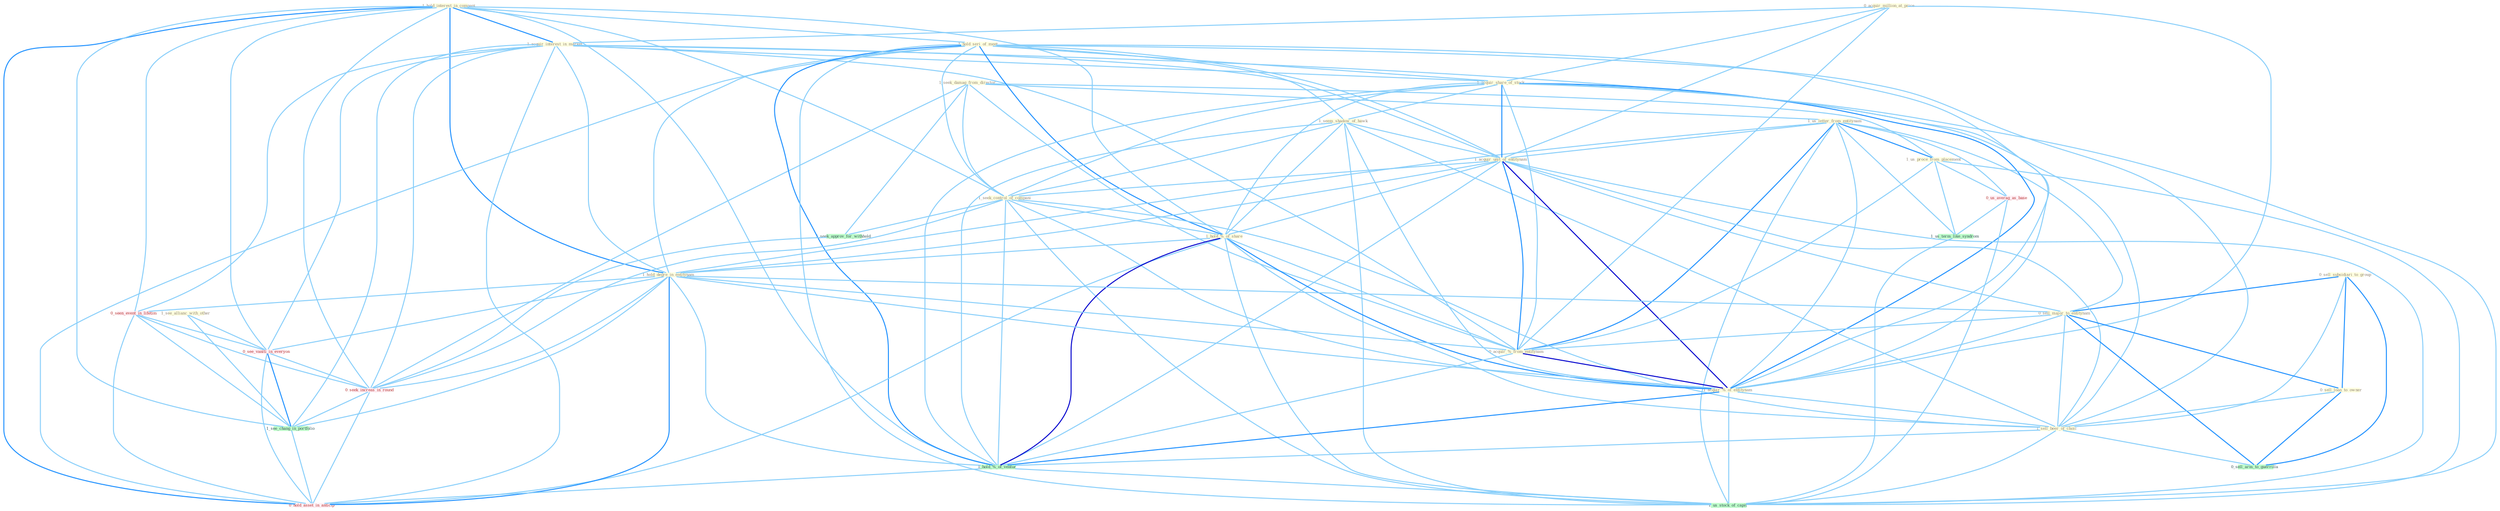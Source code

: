 Graph G{ 
    node
    [shape=polygon,style=filled,width=.5,height=.06,color="#BDFCC9",fixedsize=true,fontsize=4,
    fontcolor="#2f4f4f"];
    {node
    [color="#ffffe0", fontcolor="#8b7d6b"] "0_acquir_million_at_price " "1_hold_interest_in_compani " "1_see_allianc_with_other " "1_acquir_interest_in_market " "1_seek_damag_from_director " "0_sell_subsidiari_to_group " "1_hold_seri_of_meet " "1_us_letter_from_entitynam " "1_acquir_share_of_stock " "1_seem_shadow_of_hawk " "1_acquir_unit_of_entitynam " "1_seek_control_of_compani " "1_hold_%_of_share " "1_us_proce_from_placement " "1_hold_degre_in_entitynam " "0_sell_major_to_entitynam " "0_acquir_%_from_entitynam " "0_sell_loan_to_owner " "1_acquir_%_of_entitynam " "1_sell_beer_of_choic "}
{node [color="#fff0f5", fontcolor="#b22222"] "0_seen_event_in_lifetim " "0_us_averag_as_base " "0_see_vaniti_in_everyon " "0_seek_increas_in_round " "0_hold_asset_in_anticip "}
edge [color="#B0E2FF"];

	"0_acquir_million_at_price " -- "1_acquir_interest_in_market " [w="1", color="#87cefa" ];
	"0_acquir_million_at_price " -- "1_acquir_share_of_stock " [w="1", color="#87cefa" ];
	"0_acquir_million_at_price " -- "1_acquir_unit_of_entitynam " [w="1", color="#87cefa" ];
	"0_acquir_million_at_price " -- "0_acquir_%_from_entitynam " [w="1", color="#87cefa" ];
	"0_acquir_million_at_price " -- "1_acquir_%_of_entitynam " [w="1", color="#87cefa" ];
	"1_hold_interest_in_compani " -- "1_acquir_interest_in_market " [w="2", color="#1e90ff" , len=0.8];
	"1_hold_interest_in_compani " -- "1_hold_seri_of_meet " [w="1", color="#87cefa" ];
	"1_hold_interest_in_compani " -- "1_seek_control_of_compani " [w="1", color="#87cefa" ];
	"1_hold_interest_in_compani " -- "1_hold_%_of_share " [w="1", color="#87cefa" ];
	"1_hold_interest_in_compani " -- "1_hold_degre_in_entitynam " [w="2", color="#1e90ff" , len=0.8];
	"1_hold_interest_in_compani " -- "0_seen_event_in_lifetim " [w="1", color="#87cefa" ];
	"1_hold_interest_in_compani " -- "1_hold_%_of_ventur " [w="1", color="#87cefa" ];
	"1_hold_interest_in_compani " -- "0_see_vaniti_in_everyon " [w="1", color="#87cefa" ];
	"1_hold_interest_in_compani " -- "0_seek_increas_in_round " [w="1", color="#87cefa" ];
	"1_hold_interest_in_compani " -- "1_see_chang_in_portfolio " [w="1", color="#87cefa" ];
	"1_hold_interest_in_compani " -- "0_hold_asset_in_anticip " [w="2", color="#1e90ff" , len=0.8];
	"1_see_allianc_with_other " -- "0_see_vaniti_in_everyon " [w="1", color="#87cefa" ];
	"1_see_allianc_with_other " -- "1_see_chang_in_portfolio " [w="1", color="#87cefa" ];
	"1_acquir_interest_in_market " -- "1_acquir_share_of_stock " [w="1", color="#87cefa" ];
	"1_acquir_interest_in_market " -- "1_acquir_unit_of_entitynam " [w="1", color="#87cefa" ];
	"1_acquir_interest_in_market " -- "1_hold_degre_in_entitynam " [w="1", color="#87cefa" ];
	"1_acquir_interest_in_market " -- "0_acquir_%_from_entitynam " [w="1", color="#87cefa" ];
	"1_acquir_interest_in_market " -- "1_acquir_%_of_entitynam " [w="1", color="#87cefa" ];
	"1_acquir_interest_in_market " -- "0_seen_event_in_lifetim " [w="1", color="#87cefa" ];
	"1_acquir_interest_in_market " -- "0_see_vaniti_in_everyon " [w="1", color="#87cefa" ];
	"1_acquir_interest_in_market " -- "0_seek_increas_in_round " [w="1", color="#87cefa" ];
	"1_acquir_interest_in_market " -- "1_see_chang_in_portfolio " [w="1", color="#87cefa" ];
	"1_acquir_interest_in_market " -- "0_hold_asset_in_anticip " [w="1", color="#87cefa" ];
	"1_seek_damag_from_director " -- "1_us_letter_from_entitynam " [w="1", color="#87cefa" ];
	"1_seek_damag_from_director " -- "1_seek_control_of_compani " [w="1", color="#87cefa" ];
	"1_seek_damag_from_director " -- "1_us_proce_from_placement " [w="1", color="#87cefa" ];
	"1_seek_damag_from_director " -- "0_acquir_%_from_entitynam " [w="1", color="#87cefa" ];
	"1_seek_damag_from_director " -- "1_seek_approv_for_withhold " [w="1", color="#87cefa" ];
	"1_seek_damag_from_director " -- "0_seek_increas_in_round " [w="1", color="#87cefa" ];
	"0_sell_subsidiari_to_group " -- "0_sell_major_to_entitynam " [w="2", color="#1e90ff" , len=0.8];
	"0_sell_subsidiari_to_group " -- "0_sell_loan_to_owner " [w="2", color="#1e90ff" , len=0.8];
	"0_sell_subsidiari_to_group " -- "1_sell_beer_of_choic " [w="1", color="#87cefa" ];
	"0_sell_subsidiari_to_group " -- "0_sell_arm_to_guerrilla " [w="2", color="#1e90ff" , len=0.8];
	"1_hold_seri_of_meet " -- "1_acquir_share_of_stock " [w="1", color="#87cefa" ];
	"1_hold_seri_of_meet " -- "1_seem_shadow_of_hawk " [w="1", color="#87cefa" ];
	"1_hold_seri_of_meet " -- "1_acquir_unit_of_entitynam " [w="1", color="#87cefa" ];
	"1_hold_seri_of_meet " -- "1_seek_control_of_compani " [w="1", color="#87cefa" ];
	"1_hold_seri_of_meet " -- "1_hold_%_of_share " [w="2", color="#1e90ff" , len=0.8];
	"1_hold_seri_of_meet " -- "1_hold_degre_in_entitynam " [w="1", color="#87cefa" ];
	"1_hold_seri_of_meet " -- "1_acquir_%_of_entitynam " [w="1", color="#87cefa" ];
	"1_hold_seri_of_meet " -- "1_sell_beer_of_choic " [w="1", color="#87cefa" ];
	"1_hold_seri_of_meet " -- "1_hold_%_of_ventur " [w="2", color="#1e90ff" , len=0.8];
	"1_hold_seri_of_meet " -- "1_us_stock_of_capit " [w="1", color="#87cefa" ];
	"1_hold_seri_of_meet " -- "0_hold_asset_in_anticip " [w="1", color="#87cefa" ];
	"1_us_letter_from_entitynam " -- "1_acquir_unit_of_entitynam " [w="1", color="#87cefa" ];
	"1_us_letter_from_entitynam " -- "1_us_proce_from_placement " [w="2", color="#1e90ff" , len=0.8];
	"1_us_letter_from_entitynam " -- "1_hold_degre_in_entitynam " [w="1", color="#87cefa" ];
	"1_us_letter_from_entitynam " -- "0_sell_major_to_entitynam " [w="1", color="#87cefa" ];
	"1_us_letter_from_entitynam " -- "0_acquir_%_from_entitynam " [w="2", color="#1e90ff" , len=0.8];
	"1_us_letter_from_entitynam " -- "1_acquir_%_of_entitynam " [w="1", color="#87cefa" ];
	"1_us_letter_from_entitynam " -- "0_us_averag_as_base " [w="1", color="#87cefa" ];
	"1_us_letter_from_entitynam " -- "1_us_term_like_syndrom " [w="1", color="#87cefa" ];
	"1_us_letter_from_entitynam " -- "1_us_stock_of_capit " [w="1", color="#87cefa" ];
	"1_acquir_share_of_stock " -- "1_seem_shadow_of_hawk " [w="1", color="#87cefa" ];
	"1_acquir_share_of_stock " -- "1_acquir_unit_of_entitynam " [w="2", color="#1e90ff" , len=0.8];
	"1_acquir_share_of_stock " -- "1_seek_control_of_compani " [w="1", color="#87cefa" ];
	"1_acquir_share_of_stock " -- "1_hold_%_of_share " [w="1", color="#87cefa" ];
	"1_acquir_share_of_stock " -- "0_acquir_%_from_entitynam " [w="1", color="#87cefa" ];
	"1_acquir_share_of_stock " -- "1_acquir_%_of_entitynam " [w="2", color="#1e90ff" , len=0.8];
	"1_acquir_share_of_stock " -- "1_sell_beer_of_choic " [w="1", color="#87cefa" ];
	"1_acquir_share_of_stock " -- "1_hold_%_of_ventur " [w="1", color="#87cefa" ];
	"1_acquir_share_of_stock " -- "1_us_stock_of_capit " [w="1", color="#87cefa" ];
	"1_seem_shadow_of_hawk " -- "1_acquir_unit_of_entitynam " [w="1", color="#87cefa" ];
	"1_seem_shadow_of_hawk " -- "1_seek_control_of_compani " [w="1", color="#87cefa" ];
	"1_seem_shadow_of_hawk " -- "1_hold_%_of_share " [w="1", color="#87cefa" ];
	"1_seem_shadow_of_hawk " -- "1_acquir_%_of_entitynam " [w="1", color="#87cefa" ];
	"1_seem_shadow_of_hawk " -- "1_sell_beer_of_choic " [w="1", color="#87cefa" ];
	"1_seem_shadow_of_hawk " -- "1_hold_%_of_ventur " [w="1", color="#87cefa" ];
	"1_seem_shadow_of_hawk " -- "1_us_stock_of_capit " [w="1", color="#87cefa" ];
	"1_acquir_unit_of_entitynam " -- "1_seek_control_of_compani " [w="1", color="#87cefa" ];
	"1_acquir_unit_of_entitynam " -- "1_hold_%_of_share " [w="1", color="#87cefa" ];
	"1_acquir_unit_of_entitynam " -- "1_hold_degre_in_entitynam " [w="1", color="#87cefa" ];
	"1_acquir_unit_of_entitynam " -- "0_sell_major_to_entitynam " [w="1", color="#87cefa" ];
	"1_acquir_unit_of_entitynam " -- "0_acquir_%_from_entitynam " [w="2", color="#1e90ff" , len=0.8];
	"1_acquir_unit_of_entitynam " -- "1_acquir_%_of_entitynam " [w="3", color="#0000cd" , len=0.6];
	"1_acquir_unit_of_entitynam " -- "1_sell_beer_of_choic " [w="1", color="#87cefa" ];
	"1_acquir_unit_of_entitynam " -- "1_hold_%_of_ventur " [w="1", color="#87cefa" ];
	"1_acquir_unit_of_entitynam " -- "1_us_stock_of_capit " [w="1", color="#87cefa" ];
	"1_seek_control_of_compani " -- "1_hold_%_of_share " [w="1", color="#87cefa" ];
	"1_seek_control_of_compani " -- "1_acquir_%_of_entitynam " [w="1", color="#87cefa" ];
	"1_seek_control_of_compani " -- "1_sell_beer_of_choic " [w="1", color="#87cefa" ];
	"1_seek_control_of_compani " -- "1_seek_approv_for_withhold " [w="1", color="#87cefa" ];
	"1_seek_control_of_compani " -- "1_hold_%_of_ventur " [w="1", color="#87cefa" ];
	"1_seek_control_of_compani " -- "0_seek_increas_in_round " [w="1", color="#87cefa" ];
	"1_seek_control_of_compani " -- "1_us_stock_of_capit " [w="1", color="#87cefa" ];
	"1_hold_%_of_share " -- "1_hold_degre_in_entitynam " [w="1", color="#87cefa" ];
	"1_hold_%_of_share " -- "0_acquir_%_from_entitynam " [w="1", color="#87cefa" ];
	"1_hold_%_of_share " -- "1_acquir_%_of_entitynam " [w="2", color="#1e90ff" , len=0.8];
	"1_hold_%_of_share " -- "1_sell_beer_of_choic " [w="1", color="#87cefa" ];
	"1_hold_%_of_share " -- "1_hold_%_of_ventur " [w="3", color="#0000cd" , len=0.6];
	"1_hold_%_of_share " -- "1_us_stock_of_capit " [w="1", color="#87cefa" ];
	"1_hold_%_of_share " -- "0_hold_asset_in_anticip " [w="1", color="#87cefa" ];
	"1_us_proce_from_placement " -- "0_acquir_%_from_entitynam " [w="1", color="#87cefa" ];
	"1_us_proce_from_placement " -- "0_us_averag_as_base " [w="1", color="#87cefa" ];
	"1_us_proce_from_placement " -- "1_us_term_like_syndrom " [w="1", color="#87cefa" ];
	"1_us_proce_from_placement " -- "1_us_stock_of_capit " [w="1", color="#87cefa" ];
	"1_hold_degre_in_entitynam " -- "0_sell_major_to_entitynam " [w="1", color="#87cefa" ];
	"1_hold_degre_in_entitynam " -- "0_acquir_%_from_entitynam " [w="1", color="#87cefa" ];
	"1_hold_degre_in_entitynam " -- "1_acquir_%_of_entitynam " [w="1", color="#87cefa" ];
	"1_hold_degre_in_entitynam " -- "0_seen_event_in_lifetim " [w="1", color="#87cefa" ];
	"1_hold_degre_in_entitynam " -- "1_hold_%_of_ventur " [w="1", color="#87cefa" ];
	"1_hold_degre_in_entitynam " -- "0_see_vaniti_in_everyon " [w="1", color="#87cefa" ];
	"1_hold_degre_in_entitynam " -- "0_seek_increas_in_round " [w="1", color="#87cefa" ];
	"1_hold_degre_in_entitynam " -- "1_see_chang_in_portfolio " [w="1", color="#87cefa" ];
	"1_hold_degre_in_entitynam " -- "0_hold_asset_in_anticip " [w="2", color="#1e90ff" , len=0.8];
	"0_sell_major_to_entitynam " -- "0_acquir_%_from_entitynam " [w="1", color="#87cefa" ];
	"0_sell_major_to_entitynam " -- "0_sell_loan_to_owner " [w="2", color="#1e90ff" , len=0.8];
	"0_sell_major_to_entitynam " -- "1_acquir_%_of_entitynam " [w="1", color="#87cefa" ];
	"0_sell_major_to_entitynam " -- "1_sell_beer_of_choic " [w="1", color="#87cefa" ];
	"0_sell_major_to_entitynam " -- "0_sell_arm_to_guerrilla " [w="2", color="#1e90ff" , len=0.8];
	"0_acquir_%_from_entitynam " -- "1_acquir_%_of_entitynam " [w="3", color="#0000cd" , len=0.6];
	"0_acquir_%_from_entitynam " -- "1_hold_%_of_ventur " [w="1", color="#87cefa" ];
	"0_sell_loan_to_owner " -- "1_sell_beer_of_choic " [w="1", color="#87cefa" ];
	"0_sell_loan_to_owner " -- "0_sell_arm_to_guerrilla " [w="2", color="#1e90ff" , len=0.8];
	"1_acquir_%_of_entitynam " -- "1_sell_beer_of_choic " [w="1", color="#87cefa" ];
	"1_acquir_%_of_entitynam " -- "1_hold_%_of_ventur " [w="2", color="#1e90ff" , len=0.8];
	"1_acquir_%_of_entitynam " -- "1_us_stock_of_capit " [w="1", color="#87cefa" ];
	"1_sell_beer_of_choic " -- "1_hold_%_of_ventur " [w="1", color="#87cefa" ];
	"1_sell_beer_of_choic " -- "0_sell_arm_to_guerrilla " [w="1", color="#87cefa" ];
	"1_sell_beer_of_choic " -- "1_us_stock_of_capit " [w="1", color="#87cefa" ];
	"0_seen_event_in_lifetim " -- "0_see_vaniti_in_everyon " [w="1", color="#87cefa" ];
	"0_seen_event_in_lifetim " -- "0_seek_increas_in_round " [w="1", color="#87cefa" ];
	"0_seen_event_in_lifetim " -- "1_see_chang_in_portfolio " [w="1", color="#87cefa" ];
	"0_seen_event_in_lifetim " -- "0_hold_asset_in_anticip " [w="1", color="#87cefa" ];
	"0_us_averag_as_base " -- "1_us_term_like_syndrom " [w="1", color="#87cefa" ];
	"0_us_averag_as_base " -- "1_us_stock_of_capit " [w="1", color="#87cefa" ];
	"1_us_term_like_syndrom " -- "1_us_stock_of_capit " [w="1", color="#87cefa" ];
	"1_seek_approv_for_withhold " -- "0_seek_increas_in_round " [w="1", color="#87cefa" ];
	"1_hold_%_of_ventur " -- "1_us_stock_of_capit " [w="1", color="#87cefa" ];
	"1_hold_%_of_ventur " -- "0_hold_asset_in_anticip " [w="1", color="#87cefa" ];
	"0_see_vaniti_in_everyon " -- "0_seek_increas_in_round " [w="1", color="#87cefa" ];
	"0_see_vaniti_in_everyon " -- "1_see_chang_in_portfolio " [w="2", color="#1e90ff" , len=0.8];
	"0_see_vaniti_in_everyon " -- "0_hold_asset_in_anticip " [w="1", color="#87cefa" ];
	"0_seek_increas_in_round " -- "1_see_chang_in_portfolio " [w="1", color="#87cefa" ];
	"0_seek_increas_in_round " -- "0_hold_asset_in_anticip " [w="1", color="#87cefa" ];
	"1_see_chang_in_portfolio " -- "0_hold_asset_in_anticip " [w="1", color="#87cefa" ];
}
